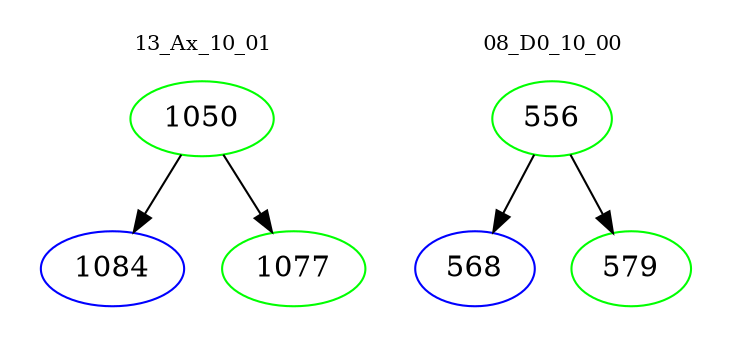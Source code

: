 digraph{
subgraph cluster_0 {
color = white
label = "13_Ax_10_01";
fontsize=10;
T0_1050 [label="1050", color="green"]
T0_1050 -> T0_1084 [color="black"]
T0_1084 [label="1084", color="blue"]
T0_1050 -> T0_1077 [color="black"]
T0_1077 [label="1077", color="green"]
}
subgraph cluster_1 {
color = white
label = "08_D0_10_00";
fontsize=10;
T1_556 [label="556", color="green"]
T1_556 -> T1_568 [color="black"]
T1_568 [label="568", color="blue"]
T1_556 -> T1_579 [color="black"]
T1_579 [label="579", color="green"]
}
}
